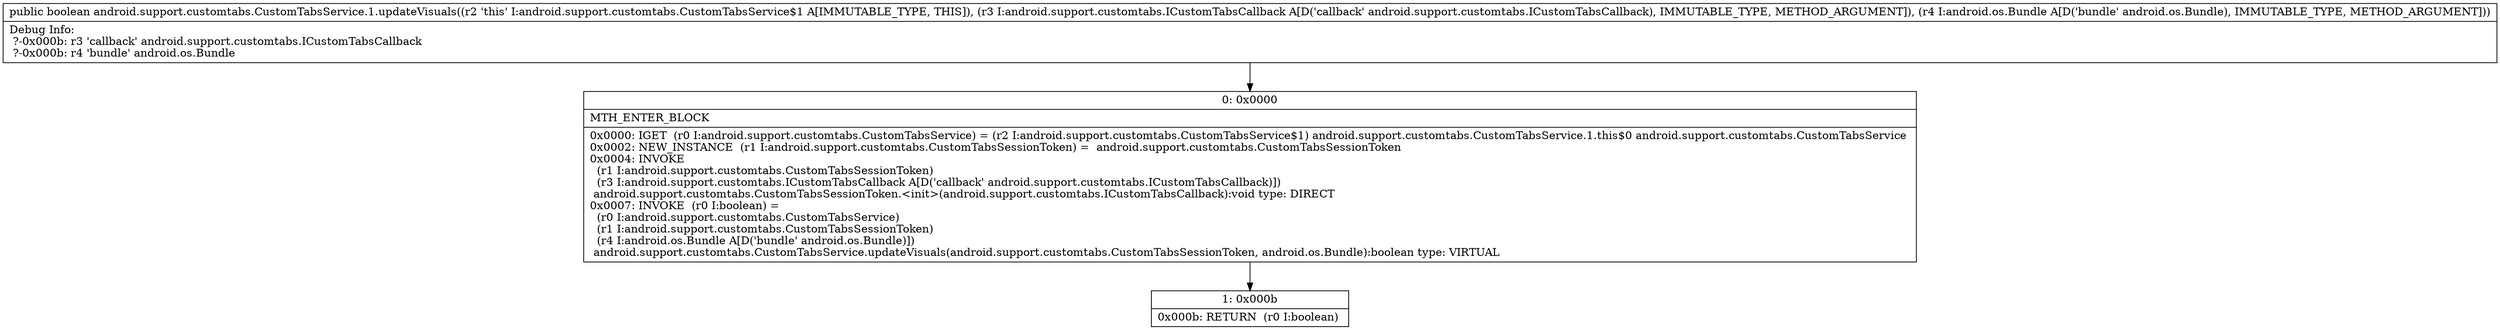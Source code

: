 digraph "CFG forandroid.support.customtabs.CustomTabsService.1.updateVisuals(Landroid\/support\/customtabs\/ICustomTabsCallback;Landroid\/os\/Bundle;)Z" {
Node_0 [shape=record,label="{0\:\ 0x0000|MTH_ENTER_BLOCK\l|0x0000: IGET  (r0 I:android.support.customtabs.CustomTabsService) = (r2 I:android.support.customtabs.CustomTabsService$1) android.support.customtabs.CustomTabsService.1.this$0 android.support.customtabs.CustomTabsService \l0x0002: NEW_INSTANCE  (r1 I:android.support.customtabs.CustomTabsSessionToken) =  android.support.customtabs.CustomTabsSessionToken \l0x0004: INVOKE  \l  (r1 I:android.support.customtabs.CustomTabsSessionToken)\l  (r3 I:android.support.customtabs.ICustomTabsCallback A[D('callback' android.support.customtabs.ICustomTabsCallback)])\l android.support.customtabs.CustomTabsSessionToken.\<init\>(android.support.customtabs.ICustomTabsCallback):void type: DIRECT \l0x0007: INVOKE  (r0 I:boolean) = \l  (r0 I:android.support.customtabs.CustomTabsService)\l  (r1 I:android.support.customtabs.CustomTabsSessionToken)\l  (r4 I:android.os.Bundle A[D('bundle' android.os.Bundle)])\l android.support.customtabs.CustomTabsService.updateVisuals(android.support.customtabs.CustomTabsSessionToken, android.os.Bundle):boolean type: VIRTUAL \l}"];
Node_1 [shape=record,label="{1\:\ 0x000b|0x000b: RETURN  (r0 I:boolean) \l}"];
MethodNode[shape=record,label="{public boolean android.support.customtabs.CustomTabsService.1.updateVisuals((r2 'this' I:android.support.customtabs.CustomTabsService$1 A[IMMUTABLE_TYPE, THIS]), (r3 I:android.support.customtabs.ICustomTabsCallback A[D('callback' android.support.customtabs.ICustomTabsCallback), IMMUTABLE_TYPE, METHOD_ARGUMENT]), (r4 I:android.os.Bundle A[D('bundle' android.os.Bundle), IMMUTABLE_TYPE, METHOD_ARGUMENT]))  | Debug Info:\l  ?\-0x000b: r3 'callback' android.support.customtabs.ICustomTabsCallback\l  ?\-0x000b: r4 'bundle' android.os.Bundle\l}"];
MethodNode -> Node_0;
Node_0 -> Node_1;
}

